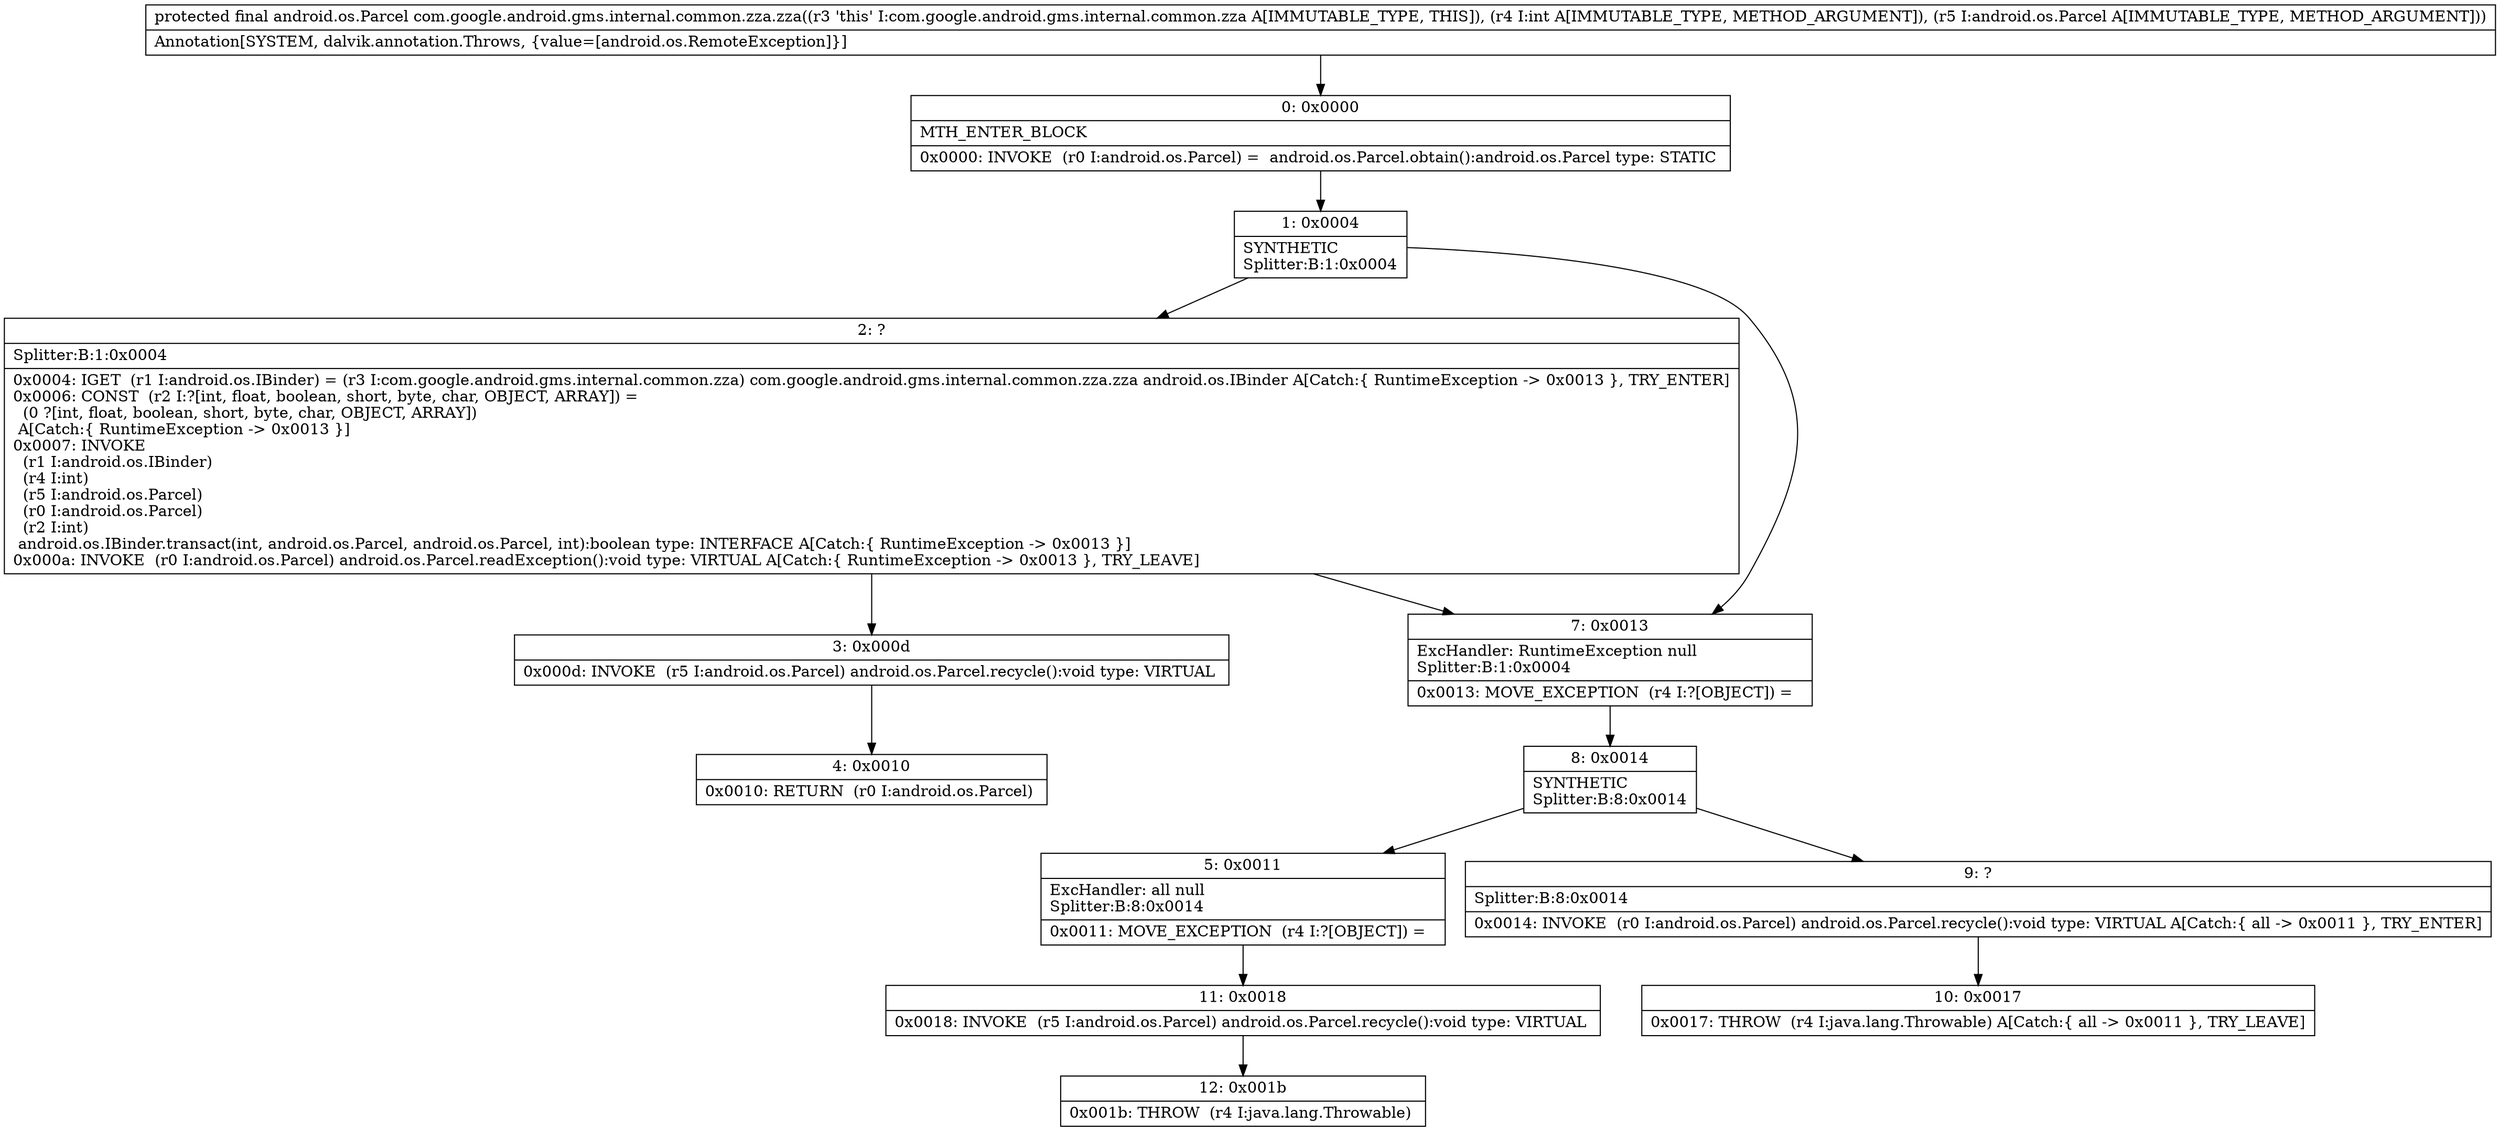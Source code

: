 digraph "CFG forcom.google.android.gms.internal.common.zza.zza(ILandroid\/os\/Parcel;)Landroid\/os\/Parcel;" {
Node_0 [shape=record,label="{0\:\ 0x0000|MTH_ENTER_BLOCK\l|0x0000: INVOKE  (r0 I:android.os.Parcel) =  android.os.Parcel.obtain():android.os.Parcel type: STATIC \l}"];
Node_1 [shape=record,label="{1\:\ 0x0004|SYNTHETIC\lSplitter:B:1:0x0004\l}"];
Node_2 [shape=record,label="{2\:\ ?|Splitter:B:1:0x0004\l|0x0004: IGET  (r1 I:android.os.IBinder) = (r3 I:com.google.android.gms.internal.common.zza) com.google.android.gms.internal.common.zza.zza android.os.IBinder A[Catch:\{ RuntimeException \-\> 0x0013 \}, TRY_ENTER]\l0x0006: CONST  (r2 I:?[int, float, boolean, short, byte, char, OBJECT, ARRAY]) = \l  (0 ?[int, float, boolean, short, byte, char, OBJECT, ARRAY])\l A[Catch:\{ RuntimeException \-\> 0x0013 \}]\l0x0007: INVOKE  \l  (r1 I:android.os.IBinder)\l  (r4 I:int)\l  (r5 I:android.os.Parcel)\l  (r0 I:android.os.Parcel)\l  (r2 I:int)\l android.os.IBinder.transact(int, android.os.Parcel, android.os.Parcel, int):boolean type: INTERFACE A[Catch:\{ RuntimeException \-\> 0x0013 \}]\l0x000a: INVOKE  (r0 I:android.os.Parcel) android.os.Parcel.readException():void type: VIRTUAL A[Catch:\{ RuntimeException \-\> 0x0013 \}, TRY_LEAVE]\l}"];
Node_3 [shape=record,label="{3\:\ 0x000d|0x000d: INVOKE  (r5 I:android.os.Parcel) android.os.Parcel.recycle():void type: VIRTUAL \l}"];
Node_4 [shape=record,label="{4\:\ 0x0010|0x0010: RETURN  (r0 I:android.os.Parcel) \l}"];
Node_5 [shape=record,label="{5\:\ 0x0011|ExcHandler: all null\lSplitter:B:8:0x0014\l|0x0011: MOVE_EXCEPTION  (r4 I:?[OBJECT]) =  \l}"];
Node_7 [shape=record,label="{7\:\ 0x0013|ExcHandler: RuntimeException null\lSplitter:B:1:0x0004\l|0x0013: MOVE_EXCEPTION  (r4 I:?[OBJECT]) =  \l}"];
Node_8 [shape=record,label="{8\:\ 0x0014|SYNTHETIC\lSplitter:B:8:0x0014\l}"];
Node_9 [shape=record,label="{9\:\ ?|Splitter:B:8:0x0014\l|0x0014: INVOKE  (r0 I:android.os.Parcel) android.os.Parcel.recycle():void type: VIRTUAL A[Catch:\{ all \-\> 0x0011 \}, TRY_ENTER]\l}"];
Node_10 [shape=record,label="{10\:\ 0x0017|0x0017: THROW  (r4 I:java.lang.Throwable) A[Catch:\{ all \-\> 0x0011 \}, TRY_LEAVE]\l}"];
Node_11 [shape=record,label="{11\:\ 0x0018|0x0018: INVOKE  (r5 I:android.os.Parcel) android.os.Parcel.recycle():void type: VIRTUAL \l}"];
Node_12 [shape=record,label="{12\:\ 0x001b|0x001b: THROW  (r4 I:java.lang.Throwable) \l}"];
MethodNode[shape=record,label="{protected final android.os.Parcel com.google.android.gms.internal.common.zza.zza((r3 'this' I:com.google.android.gms.internal.common.zza A[IMMUTABLE_TYPE, THIS]), (r4 I:int A[IMMUTABLE_TYPE, METHOD_ARGUMENT]), (r5 I:android.os.Parcel A[IMMUTABLE_TYPE, METHOD_ARGUMENT]))  | Annotation[SYSTEM, dalvik.annotation.Throws, \{value=[android.os.RemoteException]\}]\l}"];
MethodNode -> Node_0;
Node_0 -> Node_1;
Node_1 -> Node_2;
Node_1 -> Node_7;
Node_2 -> Node_3;
Node_2 -> Node_7;
Node_3 -> Node_4;
Node_5 -> Node_11;
Node_7 -> Node_8;
Node_8 -> Node_9;
Node_8 -> Node_5;
Node_9 -> Node_10;
Node_11 -> Node_12;
}

